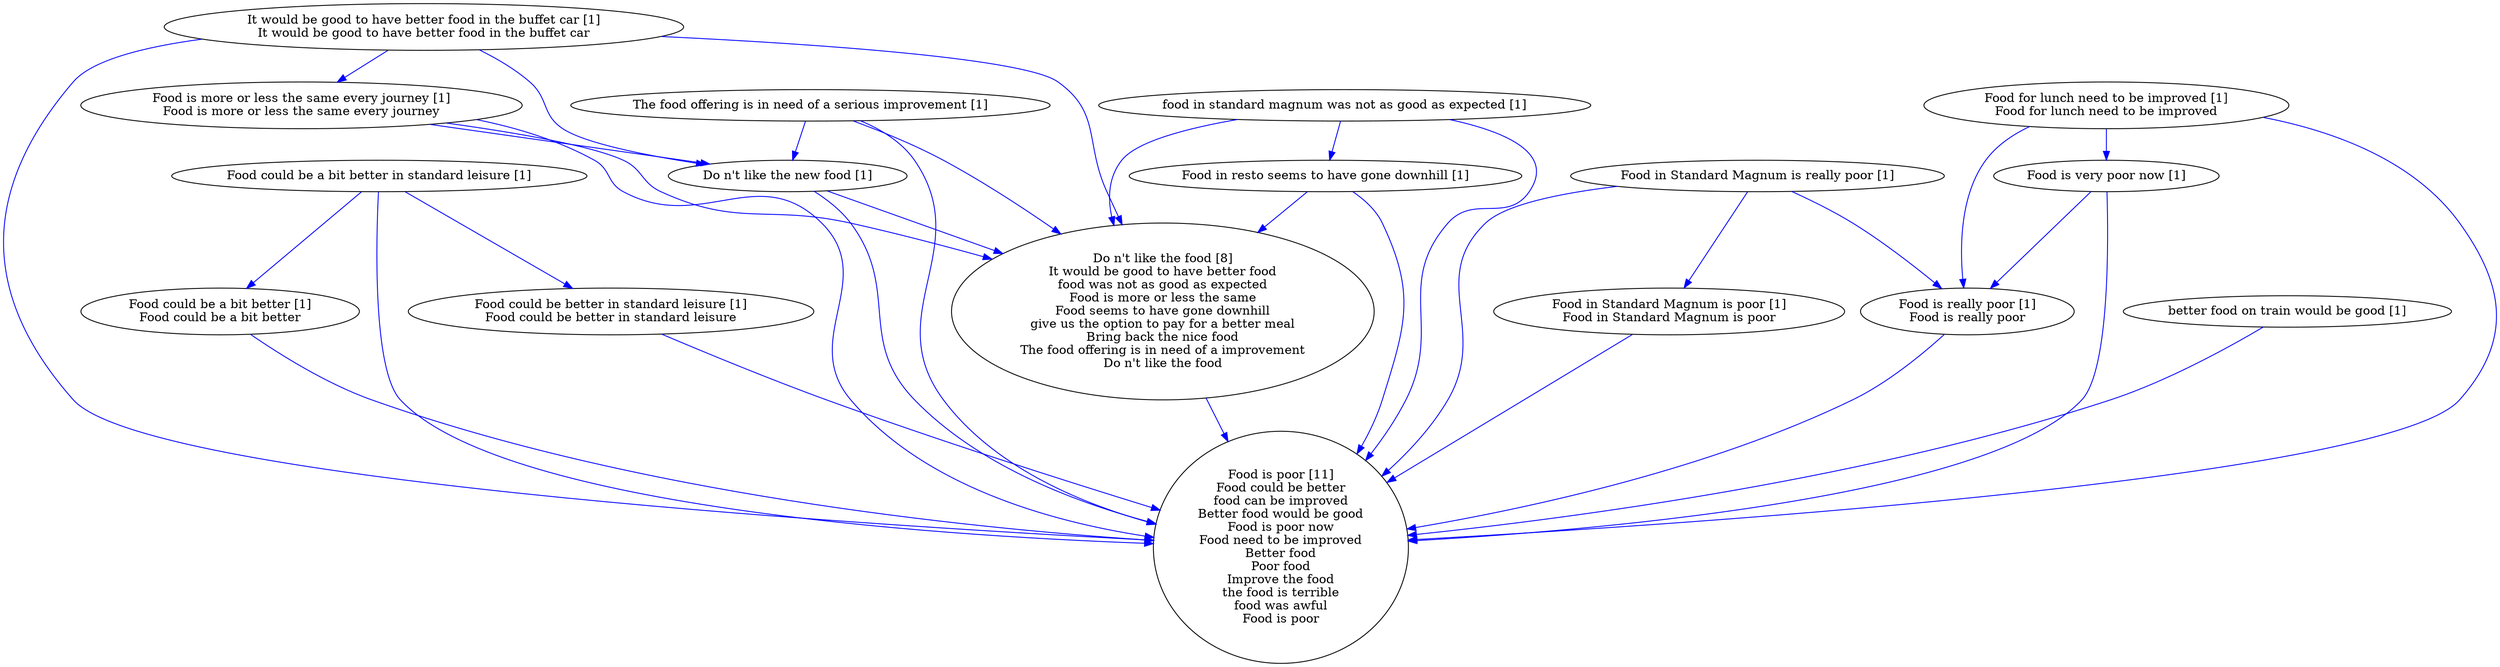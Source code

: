 digraph collapsedGraph {
"Do n't like the food [8]\nIt would be good to have better food\nfood was not as good as expected\nFood is more or less the same\nFood seems to have gone downhill\ngive us the option to pay for a better meal\nBring back the nice food\nThe food offering is in need of a improvement\nDo n't like the food""Food is poor [11]\nFood could be better\nfood can be improved\nBetter food would be good\nFood is poor now\nFood need to be improved\nBetter food\nPoor food\nImprove the food\nthe food is terrible\nfood was awful\nFood is poor""Do n't like the new food [1]""Food could be a bit better in standard leisure [1]""Food could be better in standard leisure [1]\nFood could be better in standard leisure""Food could be a bit better [1]\nFood could be a bit better""Food for lunch need to be improved [1]\nFood for lunch need to be improved""Food in Standard Magnum is really poor [1]""Food in Standard Magnum is poor [1]\nFood in Standard Magnum is poor""Food is really poor [1]\nFood is really poor""Food in resto seems to have gone downhill [1]""Food is more or less the same every journey [1]\nFood is more or less the same every journey""Food is very poor now [1]""It would be good to have better food in the buffet car [1]\nIt would be good to have better food in the buffet car""The food offering is in need of a serious improvement [1]""better food on train would be good [1]""food in standard magnum was not as good as expected [1]""Food could be a bit better in standard leisure [1]" -> "Food is poor [11]\nFood could be better\nfood can be improved\nBetter food would be good\nFood is poor now\nFood need to be improved\nBetter food\nPoor food\nImprove the food\nthe food is terrible\nfood was awful\nFood is poor" [color=blue]
"food in standard magnum was not as good as expected [1]" -> "Do n't like the food [8]\nIt would be good to have better food\nfood was not as good as expected\nFood is more or less the same\nFood seems to have gone downhill\ngive us the option to pay for a better meal\nBring back the nice food\nThe food offering is in need of a improvement\nDo n't like the food" [color=blue]
"The food offering is in need of a serious improvement [1]" -> "Food is poor [11]\nFood could be better\nfood can be improved\nBetter food would be good\nFood is poor now\nFood need to be improved\nBetter food\nPoor food\nImprove the food\nthe food is terrible\nfood was awful\nFood is poor" [color=blue]
"food in standard magnum was not as good as expected [1]" -> "Food is poor [11]\nFood could be better\nfood can be improved\nBetter food would be good\nFood is poor now\nFood need to be improved\nBetter food\nPoor food\nImprove the food\nthe food is terrible\nfood was awful\nFood is poor" [color=blue]
"Food is really poor [1]\nFood is really poor" -> "Food is poor [11]\nFood could be better\nfood can be improved\nBetter food would be good\nFood is poor now\nFood need to be improved\nBetter food\nPoor food\nImprove the food\nthe food is terrible\nfood was awful\nFood is poor" [color=blue]
"It would be good to have better food in the buffet car [1]\nIt would be good to have better food in the buffet car" -> "Food is poor [11]\nFood could be better\nfood can be improved\nBetter food would be good\nFood is poor now\nFood need to be improved\nBetter food\nPoor food\nImprove the food\nthe food is terrible\nfood was awful\nFood is poor" [color=blue]
"Food is more or less the same every journey [1]\nFood is more or less the same every journey" -> "Do n't like the food [8]\nIt would be good to have better food\nfood was not as good as expected\nFood is more or less the same\nFood seems to have gone downhill\ngive us the option to pay for a better meal\nBring back the nice food\nThe food offering is in need of a improvement\nDo n't like the food" [color=blue]
"Food is more or less the same every journey [1]\nFood is more or less the same every journey" -> "Food is poor [11]\nFood could be better\nfood can be improved\nBetter food would be good\nFood is poor now\nFood need to be improved\nBetter food\nPoor food\nImprove the food\nthe food is terrible\nfood was awful\nFood is poor" [color=blue]
"Food for lunch need to be improved [1]\nFood for lunch need to be improved" -> "Food is poor [11]\nFood could be better\nfood can be improved\nBetter food would be good\nFood is poor now\nFood need to be improved\nBetter food\nPoor food\nImprove the food\nthe food is terrible\nfood was awful\nFood is poor" [color=blue]
"Food could be a bit better [1]\nFood could be a bit better" -> "Food is poor [11]\nFood could be better\nfood can be improved\nBetter food would be good\nFood is poor now\nFood need to be improved\nBetter food\nPoor food\nImprove the food\nthe food is terrible\nfood was awful\nFood is poor" [color=blue]
"It would be good to have better food in the buffet car [1]\nIt would be good to have better food in the buffet car" -> "Do n't like the new food [1]" [color=blue]
"It would be good to have better food in the buffet car [1]\nIt would be good to have better food in the buffet car" -> "Do n't like the food [8]\nIt would be good to have better food\nfood was not as good as expected\nFood is more or less the same\nFood seems to have gone downhill\ngive us the option to pay for a better meal\nBring back the nice food\nThe food offering is in need of a improvement\nDo n't like the food" [color=blue]
"Food in resto seems to have gone downhill [1]" -> "Food is poor [11]\nFood could be better\nfood can be improved\nBetter food would be good\nFood is poor now\nFood need to be improved\nBetter food\nPoor food\nImprove the food\nthe food is terrible\nfood was awful\nFood is poor" [color=blue]
"It would be good to have better food in the buffet car [1]\nIt would be good to have better food in the buffet car" -> "Food is more or less the same every journey [1]\nFood is more or less the same every journey" [color=blue]
"Food is more or less the same every journey [1]\nFood is more or less the same every journey" -> "Do n't like the new food [1]" [color=blue]
"Food in resto seems to have gone downhill [1]" -> "Do n't like the food [8]\nIt would be good to have better food\nfood was not as good as expected\nFood is more or less the same\nFood seems to have gone downhill\ngive us the option to pay for a better meal\nBring back the nice food\nThe food offering is in need of a improvement\nDo n't like the food" [color=blue]
"Food is very poor now [1]" -> "Food is really poor [1]\nFood is really poor" [color=blue]
"Food could be better in standard leisure [1]\nFood could be better in standard leisure" -> "Food is poor [11]\nFood could be better\nfood can be improved\nBetter food would be good\nFood is poor now\nFood need to be improved\nBetter food\nPoor food\nImprove the food\nthe food is terrible\nfood was awful\nFood is poor" [color=blue]
"better food on train would be good [1]" -> "Food is poor [11]\nFood could be better\nfood can be improved\nBetter food would be good\nFood is poor now\nFood need to be improved\nBetter food\nPoor food\nImprove the food\nthe food is terrible\nfood was awful\nFood is poor" [color=blue]
"Food is very poor now [1]" -> "Food is poor [11]\nFood could be better\nfood can be improved\nBetter food would be good\nFood is poor now\nFood need to be improved\nBetter food\nPoor food\nImprove the food\nthe food is terrible\nfood was awful\nFood is poor" [color=blue]
"Do n't like the food [8]\nIt would be good to have better food\nfood was not as good as expected\nFood is more or less the same\nFood seems to have gone downhill\ngive us the option to pay for a better meal\nBring back the nice food\nThe food offering is in need of a improvement\nDo n't like the food" -> "Food is poor [11]\nFood could be better\nfood can be improved\nBetter food would be good\nFood is poor now\nFood need to be improved\nBetter food\nPoor food\nImprove the food\nthe food is terrible\nfood was awful\nFood is poor" [color=blue]
"Food in Standard Magnum is poor [1]\nFood in Standard Magnum is poor" -> "Food is poor [11]\nFood could be better\nfood can be improved\nBetter food would be good\nFood is poor now\nFood need to be improved\nBetter food\nPoor food\nImprove the food\nthe food is terrible\nfood was awful\nFood is poor" [color=blue]
"Food for lunch need to be improved [1]\nFood for lunch need to be improved" -> "Food is very poor now [1]" [color=blue]
"Do n't like the new food [1]" -> "Do n't like the food [8]\nIt would be good to have better food\nfood was not as good as expected\nFood is more or less the same\nFood seems to have gone downhill\ngive us the option to pay for a better meal\nBring back the nice food\nThe food offering is in need of a improvement\nDo n't like the food" [color=blue]
"Food in Standard Magnum is really poor [1]" -> "Food is poor [11]\nFood could be better\nfood can be improved\nBetter food would be good\nFood is poor now\nFood need to be improved\nBetter food\nPoor food\nImprove the food\nthe food is terrible\nfood was awful\nFood is poor" [color=blue]
"food in standard magnum was not as good as expected [1]" -> "Food in resto seems to have gone downhill [1]" [color=blue]
"Food for lunch need to be improved [1]\nFood for lunch need to be improved" -> "Food is really poor [1]\nFood is really poor" [color=blue]
"The food offering is in need of a serious improvement [1]" -> "Do n't like the food [8]\nIt would be good to have better food\nfood was not as good as expected\nFood is more or less the same\nFood seems to have gone downhill\ngive us the option to pay for a better meal\nBring back the nice food\nThe food offering is in need of a improvement\nDo n't like the food" [color=blue]
"The food offering is in need of a serious improvement [1]" -> "Do n't like the new food [1]" [color=blue]
"Do n't like the new food [1]" -> "Food is poor [11]\nFood could be better\nfood can be improved\nBetter food would be good\nFood is poor now\nFood need to be improved\nBetter food\nPoor food\nImprove the food\nthe food is terrible\nfood was awful\nFood is poor" [color=blue]
"Food could be a bit better in standard leisure [1]" -> "Food could be better in standard leisure [1]\nFood could be better in standard leisure" [color=blue]
"Food could be a bit better in standard leisure [1]" -> "Food could be a bit better [1]\nFood could be a bit better" [color=blue]
"Food in Standard Magnum is really poor [1]" -> "Food in Standard Magnum is poor [1]\nFood in Standard Magnum is poor" [color=blue]
"Food in Standard Magnum is really poor [1]" -> "Food is really poor [1]\nFood is really poor" [color=blue]
}